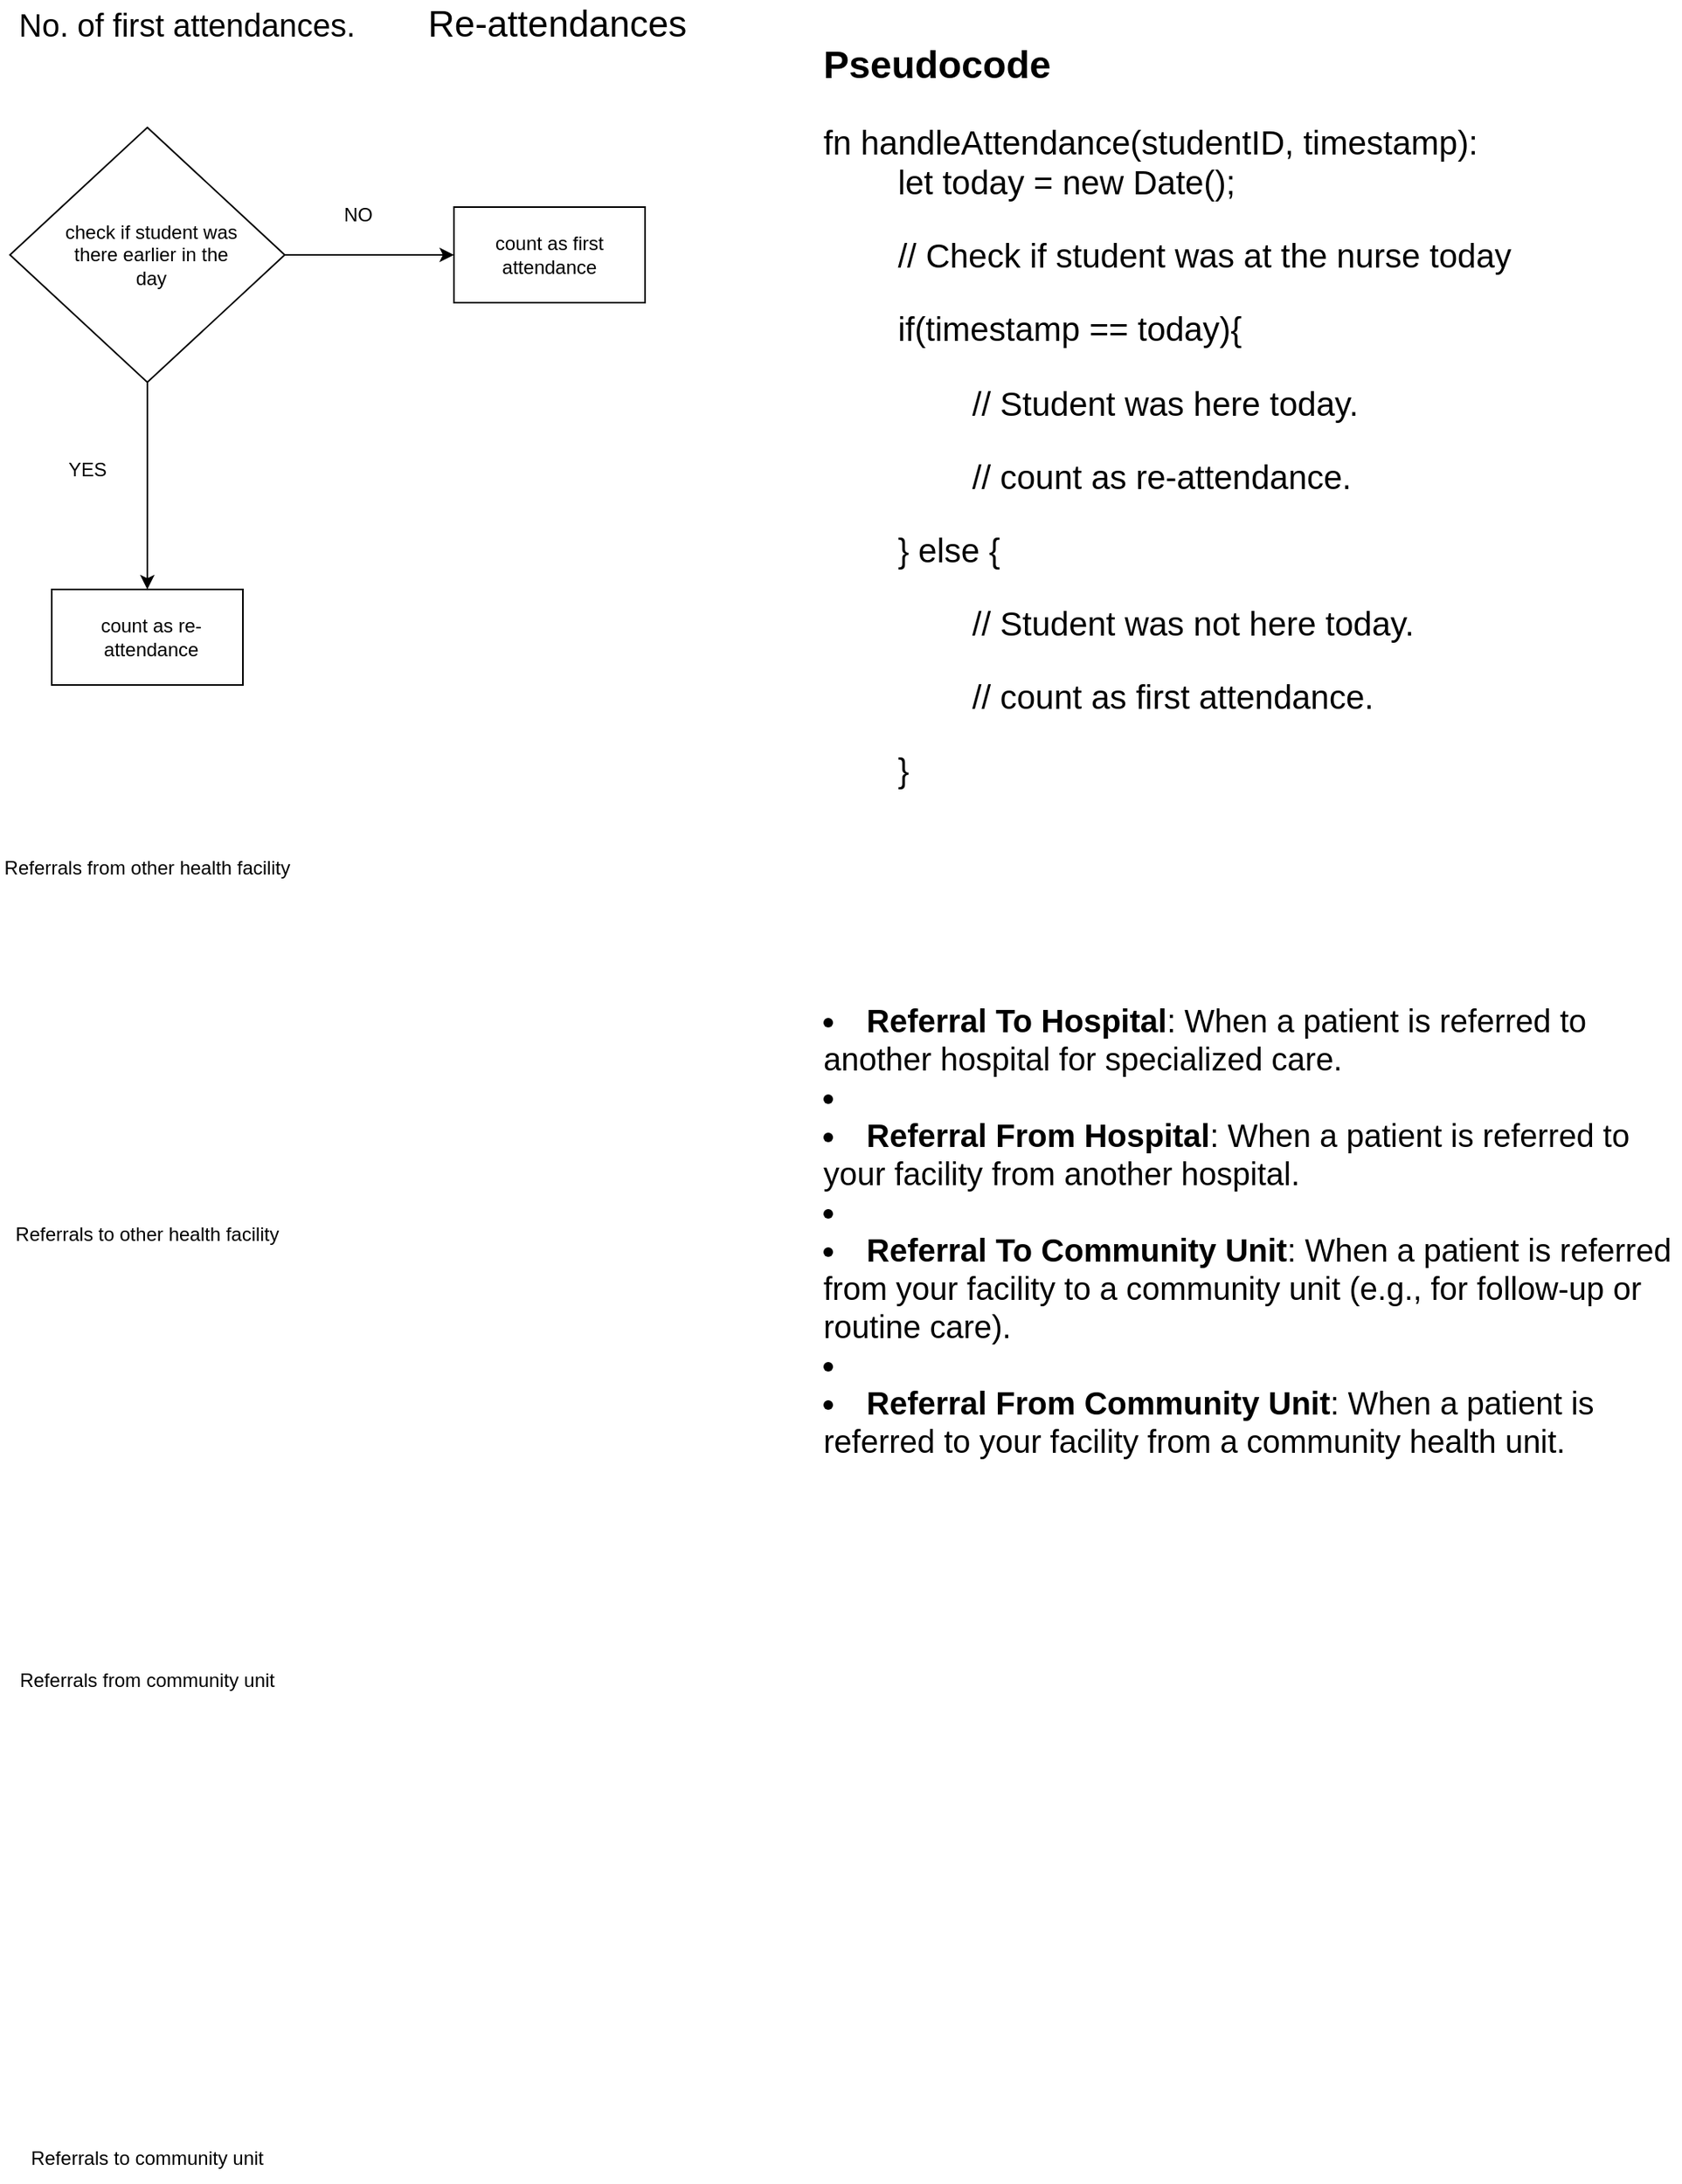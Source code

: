 <mxfile version="24.7.15">
  <diagram name="Page-1" id="2YBvvXClWsGukQMizWep">
    <mxGraphModel dx="1434" dy="790" grid="1" gridSize="10" guides="1" tooltips="1" connect="1" arrows="1" fold="1" page="1" pageScale="1" pageWidth="850" pageHeight="1100" math="0" shadow="0">
      <root>
        <mxCell id="0" />
        <mxCell id="1" parent="0" />
        <mxCell id="9KY_mXELvDp4CPKF6xgy-1" value="&lt;font style=&quot;font-size: 20px;&quot;&gt;No. of first attendances.&lt;/font&gt;" style="text;html=1;align=center;verticalAlign=middle;whiteSpace=wrap;rounded=0;" vertex="1" parent="1">
          <mxGeometry x="75" y="10" width="235" height="30" as="geometry" />
        </mxCell>
        <mxCell id="9KY_mXELvDp4CPKF6xgy-2" value="&lt;font style=&quot;font-size: 23px;&quot;&gt;Re-attendances&lt;/font&gt;" style="text;html=1;align=center;verticalAlign=middle;whiteSpace=wrap;rounded=0;" vertex="1" parent="1">
          <mxGeometry x="330" y="10" width="190" height="30" as="geometry" />
        </mxCell>
        <mxCell id="9KY_mXELvDp4CPKF6xgy-3" value="&lt;div&gt;Referrals from other health facility&lt;/div&gt;" style="text;html=1;align=center;verticalAlign=middle;whiteSpace=wrap;rounded=0;" vertex="1" parent="1">
          <mxGeometry x="75" y="540" width="185" height="30" as="geometry" />
        </mxCell>
        <mxCell id="9KY_mXELvDp4CPKF6xgy-4" value="Referrals to other health facility" style="text;html=1;align=center;verticalAlign=middle;whiteSpace=wrap;rounded=0;" vertex="1" parent="1">
          <mxGeometry x="75" y="770" width="185" height="30" as="geometry" />
        </mxCell>
        <mxCell id="9KY_mXELvDp4CPKF6xgy-5" value="Referrals from community unit" style="text;html=1;align=center;verticalAlign=middle;whiteSpace=wrap;rounded=0;" vertex="1" parent="1">
          <mxGeometry x="75" y="1050" width="185" height="30" as="geometry" />
        </mxCell>
        <mxCell id="9KY_mXELvDp4CPKF6xgy-6" value="Referrals to community unit" style="text;html=1;align=center;verticalAlign=middle;whiteSpace=wrap;rounded=0;" vertex="1" parent="1">
          <mxGeometry x="75" y="1350" width="185" height="30" as="geometry" />
        </mxCell>
        <mxCell id="9KY_mXELvDp4CPKF6xgy-14" value="" style="edgeStyle=orthogonalEdgeStyle;rounded=0;orthogonalLoop=1;jettySize=auto;html=1;" edge="1" parent="1" source="9KY_mXELvDp4CPKF6xgy-12" target="9KY_mXELvDp4CPKF6xgy-13">
          <mxGeometry relative="1" as="geometry" />
        </mxCell>
        <mxCell id="9KY_mXELvDp4CPKF6xgy-18" value="" style="edgeStyle=orthogonalEdgeStyle;rounded=0;orthogonalLoop=1;jettySize=auto;html=1;" edge="1" parent="1" source="9KY_mXELvDp4CPKF6xgy-12" target="9KY_mXELvDp4CPKF6xgy-17">
          <mxGeometry relative="1" as="geometry" />
        </mxCell>
        <mxCell id="9KY_mXELvDp4CPKF6xgy-12" value="" style="rhombus;whiteSpace=wrap;html=1;" vertex="1" parent="1">
          <mxGeometry x="81.25" y="90" width="172.5" height="160" as="geometry" />
        </mxCell>
        <mxCell id="9KY_mXELvDp4CPKF6xgy-11" value="check if student was there earlier in the day" style="text;html=1;align=center;verticalAlign=middle;whiteSpace=wrap;rounded=0;" vertex="1" parent="1">
          <mxGeometry x="110" y="140" width="120" height="60" as="geometry" />
        </mxCell>
        <mxCell id="9KY_mXELvDp4CPKF6xgy-13" value="" style="whiteSpace=wrap;html=1;" vertex="1" parent="1">
          <mxGeometry x="360" y="140" width="120" height="60" as="geometry" />
        </mxCell>
        <mxCell id="9KY_mXELvDp4CPKF6xgy-15" value="NO" style="text;html=1;align=center;verticalAlign=middle;whiteSpace=wrap;rounded=0;" vertex="1" parent="1">
          <mxGeometry x="270" y="130" width="60" height="30" as="geometry" />
        </mxCell>
        <mxCell id="9KY_mXELvDp4CPKF6xgy-16" value="count as first attendance" style="text;html=1;align=center;verticalAlign=middle;whiteSpace=wrap;rounded=0;" vertex="1" parent="1">
          <mxGeometry x="360" y="140" width="120" height="60" as="geometry" />
        </mxCell>
        <mxCell id="9KY_mXELvDp4CPKF6xgy-17" value="" style="whiteSpace=wrap;html=1;" vertex="1" parent="1">
          <mxGeometry x="107.5" y="380" width="120" height="60" as="geometry" />
        </mxCell>
        <mxCell id="9KY_mXELvDp4CPKF6xgy-19" value="YES" style="text;html=1;align=center;verticalAlign=middle;whiteSpace=wrap;rounded=0;" vertex="1" parent="1">
          <mxGeometry x="100" y="290" width="60" height="30" as="geometry" />
        </mxCell>
        <mxCell id="9KY_mXELvDp4CPKF6xgy-20" value="count as re-attendance" style="text;html=1;align=center;verticalAlign=middle;whiteSpace=wrap;rounded=0;" vertex="1" parent="1">
          <mxGeometry x="110" y="380" width="120" height="60" as="geometry" />
        </mxCell>
        <mxCell id="9KY_mXELvDp4CPKF6xgy-22" value="&lt;h1 style=&quot;margin-top: 0px;&quot;&gt;Pseudocode&lt;/h1&gt;&lt;p style=&quot;font-size: 21px;&quot;&gt;fn handleAttendance(studentID, timestamp):&lt;br&gt;&lt;span style=&quot;white-space: pre;&quot;&gt;&#x9;&lt;/span&gt;let today = new Date();&lt;/p&gt;&lt;p style=&quot;font-size: 21px;&quot;&gt;&lt;span style=&quot;white-space: pre;&quot;&gt;&#x9;&lt;/span&gt;// Check if student was at the nurse today&lt;br&gt;&lt;/p&gt;&lt;p style=&quot;font-size: 21px;&quot;&gt;&lt;span style=&quot;white-space: pre;&quot;&gt;&#x9;&lt;/span&gt;if(timestamp == today){&lt;/p&gt;&lt;p style=&quot;font-size: 21px;&quot;&gt;&lt;span style=&quot;white-space: pre;&quot;&gt;&#x9;&lt;/span&gt;&lt;span style=&quot;white-space: pre;&quot;&gt;&#x9;&lt;/span&gt;// Student was here today.&lt;/p&gt;&lt;p style=&quot;font-size: 21px;&quot;&gt;&lt;span style=&quot;white-space: pre;&quot;&gt;&#x9;&lt;/span&gt;&lt;span style=&quot;white-space: pre;&quot;&gt;&#x9;&lt;/span&gt;// count as re-attendance.&lt;br&gt;&lt;/p&gt;&lt;p style=&quot;font-size: 21px;&quot;&gt;&lt;span style=&quot;white-space: pre;&quot;&gt;&#x9;&lt;/span&gt;} else {&lt;/p&gt;&lt;p style=&quot;font-size: 21px;&quot;&gt;&lt;span style=&quot;white-space: pre;&quot;&gt;&#x9;&lt;/span&gt;&lt;span style=&quot;white-space: pre;&quot;&gt;&#x9;&lt;/span&gt;// Student was not here today.&lt;/p&gt;&lt;p style=&quot;font-size: 21px;&quot;&gt;&lt;span style=&quot;white-space: pre;&quot;&gt;&#x9;&lt;/span&gt;&lt;span style=&quot;white-space: pre;&quot;&gt;&#x9;&lt;/span&gt;// count as first attendance.&lt;br&gt;&lt;/p&gt;&lt;p style=&quot;font-size: 21px;&quot;&gt;&lt;span style=&quot;white-space: pre;&quot;&gt;&#x9;&lt;/span&gt;}&lt;br&gt;&lt;/p&gt;" style="text;html=1;whiteSpace=wrap;overflow=hidden;rounded=0;" vertex="1" parent="1">
          <mxGeometry x="590" y="30" width="480" height="500" as="geometry" />
        </mxCell>
        <mxCell id="9KY_mXELvDp4CPKF6xgy-23" value="&lt;p style=&quot;line-height: 220%;&quot;&gt;&lt;/p&gt;&lt;li style=&quot;font-size: 20px;&quot;&gt;&lt;font style=&quot;font-size: 20px;&quot;&gt;&lt;strong&gt;Referral To Hospital&lt;/strong&gt;: When a patient is referred to another hospital for specialized care.&lt;/font&gt;&lt;/li&gt;&lt;li style=&quot;font-size: 20px;&quot;&gt;&lt;font style=&quot;font-size: 20px;&quot;&gt;&lt;br&gt;&lt;/font&gt;&lt;/li&gt;&lt;li style=&quot;font-size: 20px;&quot;&gt;&lt;font style=&quot;font-size: 20px;&quot;&gt;&lt;strong&gt;Referral From Hospital&lt;/strong&gt;: When a patient is referred to your facility from another hospital.&lt;/font&gt;&lt;/li&gt;&lt;li style=&quot;font-size: 20px;&quot;&gt;&lt;font style=&quot;font-size: 20px;&quot;&gt;&lt;br&gt;&lt;/font&gt;&lt;/li&gt;&lt;li style=&quot;font-size: 20px;&quot;&gt;&lt;font style=&quot;font-size: 20px;&quot;&gt;&lt;strong&gt;Referral To Community Unit&lt;/strong&gt;: When a patient is referred from your facility to a community unit (e.g., for follow-up or routine care).&lt;/font&gt;&lt;/li&gt;&lt;li style=&quot;font-size: 20px;&quot;&gt;&lt;font style=&quot;font-size: 20px;&quot;&gt;&lt;br&gt;&lt;/font&gt;&lt;/li&gt;&lt;li style=&quot;font-size: 20px;&quot;&gt;&lt;font style=&quot;font-size: 20px;&quot;&gt;&lt;strong&gt;Referral From Community Unit&lt;/strong&gt;: When a patient is referred to your facility from a community health unit.&lt;/font&gt;&lt;/li&gt;&lt;p&gt;&lt;/p&gt;" style="text;html=1;whiteSpace=wrap;overflow=hidden;rounded=0;" vertex="1" parent="1">
          <mxGeometry x="590" y="620" width="540" height="360" as="geometry" />
        </mxCell>
      </root>
    </mxGraphModel>
  </diagram>
</mxfile>

